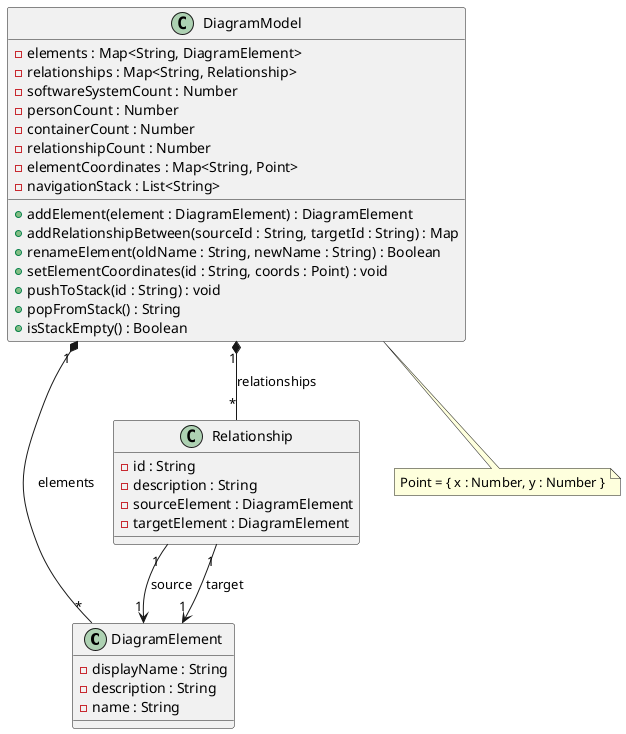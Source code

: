 @startuml DiagramModel

class DiagramElement {
  -displayName : String
  -description : String
  -name : String
}

class Relationship {
  -id : String
  -description : String
  -sourceElement : DiagramElement
  -targetElement : DiagramElement
}

class DiagramModel {
  -elements : Map<String, DiagramElement>
  -relationships : Map<String, Relationship>
  -softwareSystemCount : Number
  -personCount : Number
  -containerCount : Number
  -relationshipCount : Number
  -elementCoordinates : Map<String, Point>
  -navigationStack : List<String>

  +addElement(element : DiagramElement) : DiagramElement
  +addRelationshipBetween(sourceId : String, targetId : String) : Map
  +renameElement(oldName : String, newName : String) : Boolean
  +setElementCoordinates(id : String, coords : Point) : void
  +pushToStack(id : String) : void
  +popFromStack() : String
  +isStackEmpty() : Boolean
}

DiagramModel "1" *-- "*" DiagramElement : elements
DiagramModel "1" *-- "*" Relationship : relationships
Relationship "1" --> "1" DiagramElement : source
Relationship "1" --> "1" DiagramElement : target

note "Point = { x : Number, y : Number }" as N1
DiagramModel .. N1

@enduml
